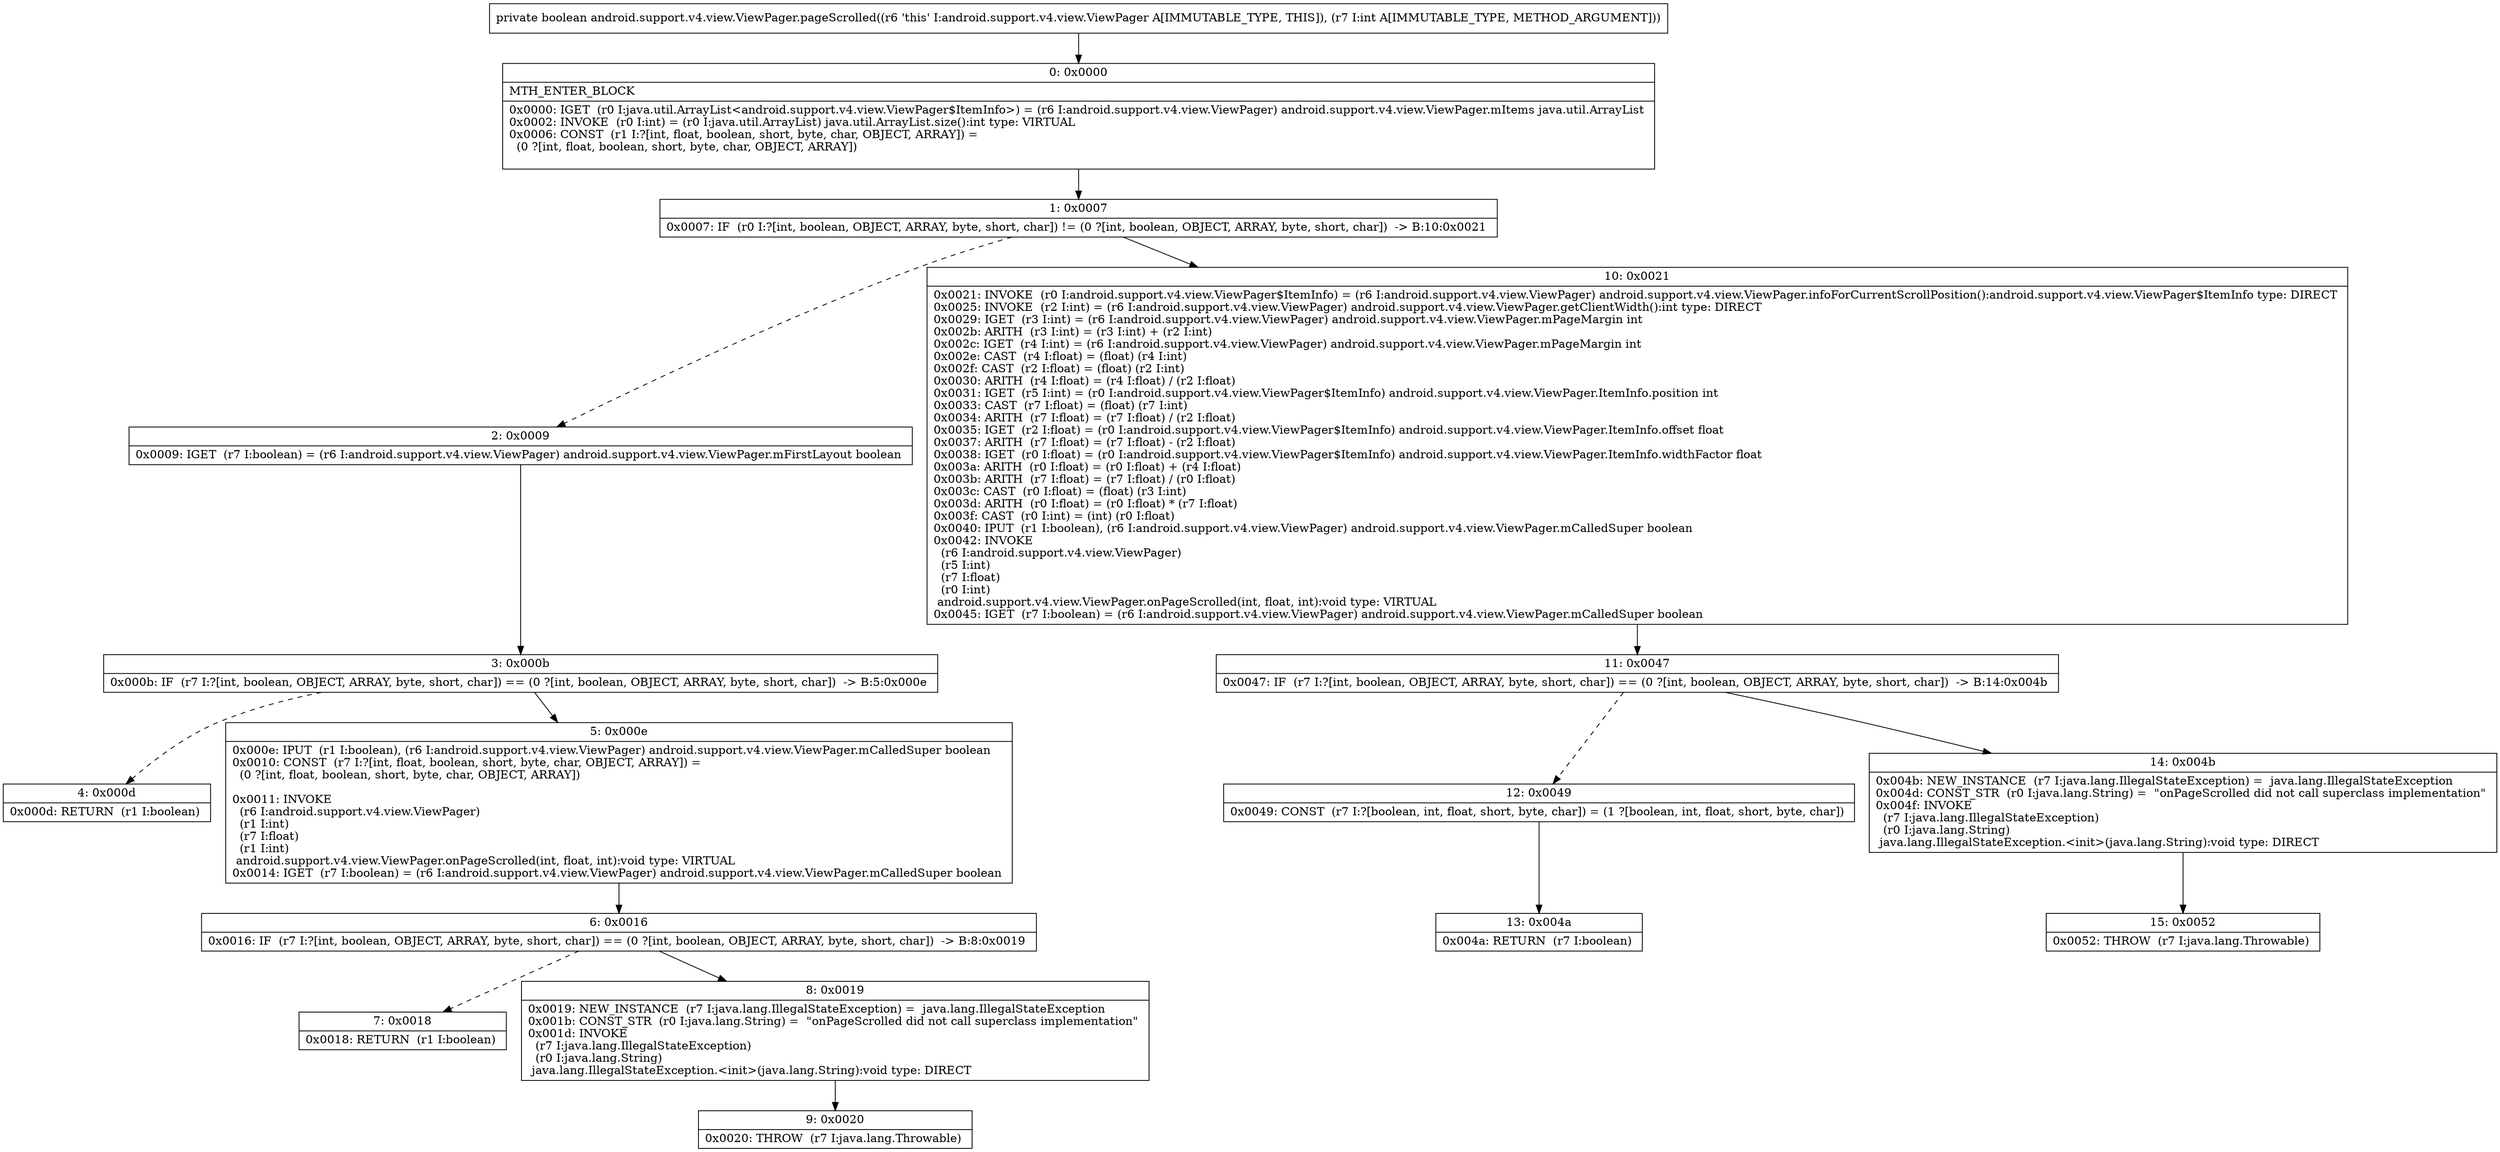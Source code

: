 digraph "CFG forandroid.support.v4.view.ViewPager.pageScrolled(I)Z" {
Node_0 [shape=record,label="{0\:\ 0x0000|MTH_ENTER_BLOCK\l|0x0000: IGET  (r0 I:java.util.ArrayList\<android.support.v4.view.ViewPager$ItemInfo\>) = (r6 I:android.support.v4.view.ViewPager) android.support.v4.view.ViewPager.mItems java.util.ArrayList \l0x0002: INVOKE  (r0 I:int) = (r0 I:java.util.ArrayList) java.util.ArrayList.size():int type: VIRTUAL \l0x0006: CONST  (r1 I:?[int, float, boolean, short, byte, char, OBJECT, ARRAY]) = \l  (0 ?[int, float, boolean, short, byte, char, OBJECT, ARRAY])\l \l}"];
Node_1 [shape=record,label="{1\:\ 0x0007|0x0007: IF  (r0 I:?[int, boolean, OBJECT, ARRAY, byte, short, char]) != (0 ?[int, boolean, OBJECT, ARRAY, byte, short, char])  \-\> B:10:0x0021 \l}"];
Node_2 [shape=record,label="{2\:\ 0x0009|0x0009: IGET  (r7 I:boolean) = (r6 I:android.support.v4.view.ViewPager) android.support.v4.view.ViewPager.mFirstLayout boolean \l}"];
Node_3 [shape=record,label="{3\:\ 0x000b|0x000b: IF  (r7 I:?[int, boolean, OBJECT, ARRAY, byte, short, char]) == (0 ?[int, boolean, OBJECT, ARRAY, byte, short, char])  \-\> B:5:0x000e \l}"];
Node_4 [shape=record,label="{4\:\ 0x000d|0x000d: RETURN  (r1 I:boolean) \l}"];
Node_5 [shape=record,label="{5\:\ 0x000e|0x000e: IPUT  (r1 I:boolean), (r6 I:android.support.v4.view.ViewPager) android.support.v4.view.ViewPager.mCalledSuper boolean \l0x0010: CONST  (r7 I:?[int, float, boolean, short, byte, char, OBJECT, ARRAY]) = \l  (0 ?[int, float, boolean, short, byte, char, OBJECT, ARRAY])\l \l0x0011: INVOKE  \l  (r6 I:android.support.v4.view.ViewPager)\l  (r1 I:int)\l  (r7 I:float)\l  (r1 I:int)\l android.support.v4.view.ViewPager.onPageScrolled(int, float, int):void type: VIRTUAL \l0x0014: IGET  (r7 I:boolean) = (r6 I:android.support.v4.view.ViewPager) android.support.v4.view.ViewPager.mCalledSuper boolean \l}"];
Node_6 [shape=record,label="{6\:\ 0x0016|0x0016: IF  (r7 I:?[int, boolean, OBJECT, ARRAY, byte, short, char]) == (0 ?[int, boolean, OBJECT, ARRAY, byte, short, char])  \-\> B:8:0x0019 \l}"];
Node_7 [shape=record,label="{7\:\ 0x0018|0x0018: RETURN  (r1 I:boolean) \l}"];
Node_8 [shape=record,label="{8\:\ 0x0019|0x0019: NEW_INSTANCE  (r7 I:java.lang.IllegalStateException) =  java.lang.IllegalStateException \l0x001b: CONST_STR  (r0 I:java.lang.String) =  \"onPageScrolled did not call superclass implementation\" \l0x001d: INVOKE  \l  (r7 I:java.lang.IllegalStateException)\l  (r0 I:java.lang.String)\l java.lang.IllegalStateException.\<init\>(java.lang.String):void type: DIRECT \l}"];
Node_9 [shape=record,label="{9\:\ 0x0020|0x0020: THROW  (r7 I:java.lang.Throwable) \l}"];
Node_10 [shape=record,label="{10\:\ 0x0021|0x0021: INVOKE  (r0 I:android.support.v4.view.ViewPager$ItemInfo) = (r6 I:android.support.v4.view.ViewPager) android.support.v4.view.ViewPager.infoForCurrentScrollPosition():android.support.v4.view.ViewPager$ItemInfo type: DIRECT \l0x0025: INVOKE  (r2 I:int) = (r6 I:android.support.v4.view.ViewPager) android.support.v4.view.ViewPager.getClientWidth():int type: DIRECT \l0x0029: IGET  (r3 I:int) = (r6 I:android.support.v4.view.ViewPager) android.support.v4.view.ViewPager.mPageMargin int \l0x002b: ARITH  (r3 I:int) = (r3 I:int) + (r2 I:int) \l0x002c: IGET  (r4 I:int) = (r6 I:android.support.v4.view.ViewPager) android.support.v4.view.ViewPager.mPageMargin int \l0x002e: CAST  (r4 I:float) = (float) (r4 I:int) \l0x002f: CAST  (r2 I:float) = (float) (r2 I:int) \l0x0030: ARITH  (r4 I:float) = (r4 I:float) \/ (r2 I:float) \l0x0031: IGET  (r5 I:int) = (r0 I:android.support.v4.view.ViewPager$ItemInfo) android.support.v4.view.ViewPager.ItemInfo.position int \l0x0033: CAST  (r7 I:float) = (float) (r7 I:int) \l0x0034: ARITH  (r7 I:float) = (r7 I:float) \/ (r2 I:float) \l0x0035: IGET  (r2 I:float) = (r0 I:android.support.v4.view.ViewPager$ItemInfo) android.support.v4.view.ViewPager.ItemInfo.offset float \l0x0037: ARITH  (r7 I:float) = (r7 I:float) \- (r2 I:float) \l0x0038: IGET  (r0 I:float) = (r0 I:android.support.v4.view.ViewPager$ItemInfo) android.support.v4.view.ViewPager.ItemInfo.widthFactor float \l0x003a: ARITH  (r0 I:float) = (r0 I:float) + (r4 I:float) \l0x003b: ARITH  (r7 I:float) = (r7 I:float) \/ (r0 I:float) \l0x003c: CAST  (r0 I:float) = (float) (r3 I:int) \l0x003d: ARITH  (r0 I:float) = (r0 I:float) * (r7 I:float) \l0x003f: CAST  (r0 I:int) = (int) (r0 I:float) \l0x0040: IPUT  (r1 I:boolean), (r6 I:android.support.v4.view.ViewPager) android.support.v4.view.ViewPager.mCalledSuper boolean \l0x0042: INVOKE  \l  (r6 I:android.support.v4.view.ViewPager)\l  (r5 I:int)\l  (r7 I:float)\l  (r0 I:int)\l android.support.v4.view.ViewPager.onPageScrolled(int, float, int):void type: VIRTUAL \l0x0045: IGET  (r7 I:boolean) = (r6 I:android.support.v4.view.ViewPager) android.support.v4.view.ViewPager.mCalledSuper boolean \l}"];
Node_11 [shape=record,label="{11\:\ 0x0047|0x0047: IF  (r7 I:?[int, boolean, OBJECT, ARRAY, byte, short, char]) == (0 ?[int, boolean, OBJECT, ARRAY, byte, short, char])  \-\> B:14:0x004b \l}"];
Node_12 [shape=record,label="{12\:\ 0x0049|0x0049: CONST  (r7 I:?[boolean, int, float, short, byte, char]) = (1 ?[boolean, int, float, short, byte, char]) \l}"];
Node_13 [shape=record,label="{13\:\ 0x004a|0x004a: RETURN  (r7 I:boolean) \l}"];
Node_14 [shape=record,label="{14\:\ 0x004b|0x004b: NEW_INSTANCE  (r7 I:java.lang.IllegalStateException) =  java.lang.IllegalStateException \l0x004d: CONST_STR  (r0 I:java.lang.String) =  \"onPageScrolled did not call superclass implementation\" \l0x004f: INVOKE  \l  (r7 I:java.lang.IllegalStateException)\l  (r0 I:java.lang.String)\l java.lang.IllegalStateException.\<init\>(java.lang.String):void type: DIRECT \l}"];
Node_15 [shape=record,label="{15\:\ 0x0052|0x0052: THROW  (r7 I:java.lang.Throwable) \l}"];
MethodNode[shape=record,label="{private boolean android.support.v4.view.ViewPager.pageScrolled((r6 'this' I:android.support.v4.view.ViewPager A[IMMUTABLE_TYPE, THIS]), (r7 I:int A[IMMUTABLE_TYPE, METHOD_ARGUMENT])) }"];
MethodNode -> Node_0;
Node_0 -> Node_1;
Node_1 -> Node_2[style=dashed];
Node_1 -> Node_10;
Node_2 -> Node_3;
Node_3 -> Node_4[style=dashed];
Node_3 -> Node_5;
Node_5 -> Node_6;
Node_6 -> Node_7[style=dashed];
Node_6 -> Node_8;
Node_8 -> Node_9;
Node_10 -> Node_11;
Node_11 -> Node_12[style=dashed];
Node_11 -> Node_14;
Node_12 -> Node_13;
Node_14 -> Node_15;
}

